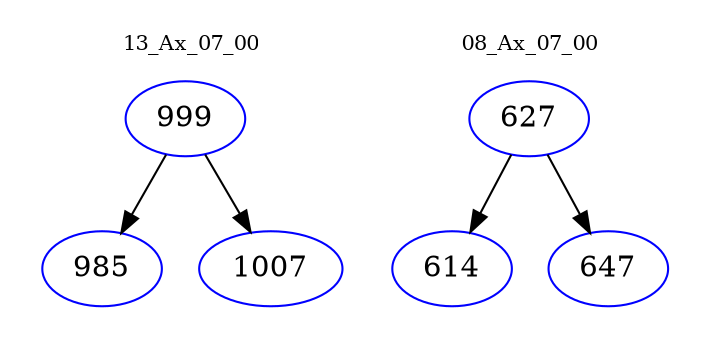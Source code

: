 digraph{
subgraph cluster_0 {
color = white
label = "13_Ax_07_00";
fontsize=10;
T0_999 [label="999", color="blue"]
T0_999 -> T0_985 [color="black"]
T0_985 [label="985", color="blue"]
T0_999 -> T0_1007 [color="black"]
T0_1007 [label="1007", color="blue"]
}
subgraph cluster_1 {
color = white
label = "08_Ax_07_00";
fontsize=10;
T1_627 [label="627", color="blue"]
T1_627 -> T1_614 [color="black"]
T1_614 [label="614", color="blue"]
T1_627 -> T1_647 [color="black"]
T1_647 [label="647", color="blue"]
}
}
